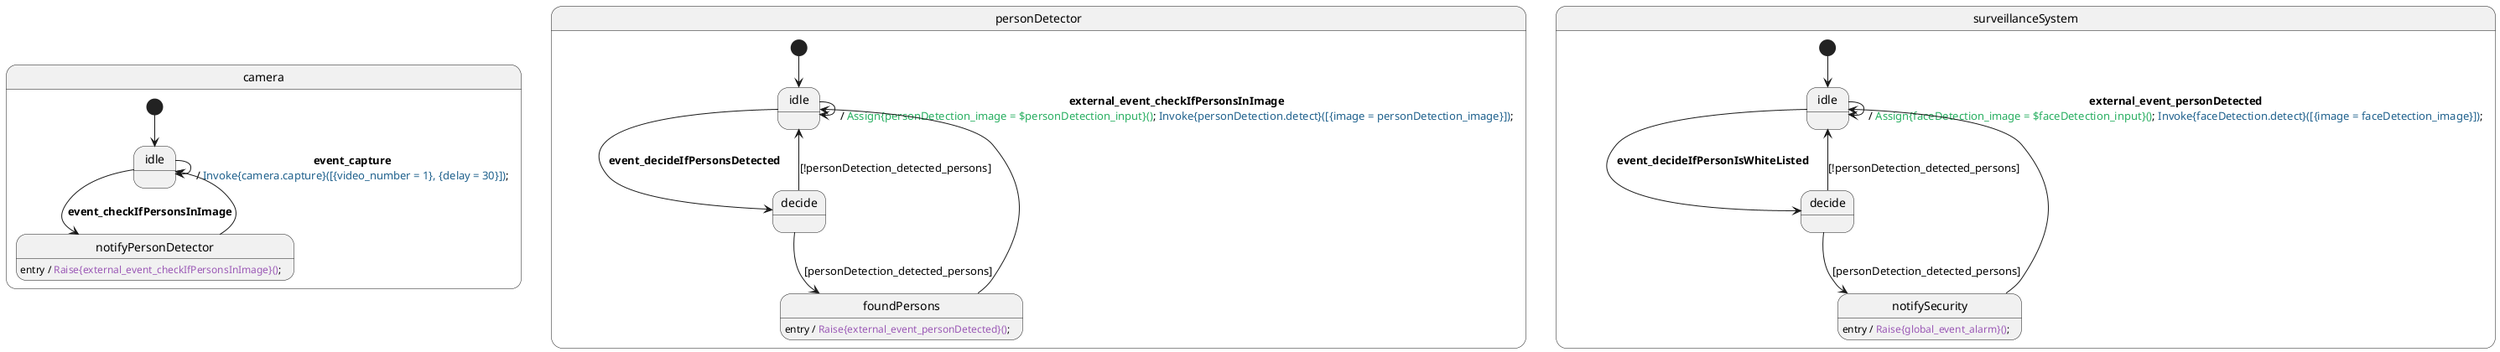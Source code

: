 @startuml
state camera {
    state "idle" as 0e0e734a_1741_408c_a598_f574e1c25a76_idle
    [*] --> 0e0e734a_1741_408c_a598_f574e1c25a76_idle
    
    state "notifyPersonDetector" as 0e0e734a_1741_408c_a598_f574e1c25a76_notifyPersonDetector
    state "notifyPersonDetector" as 0e0e734a_1741_408c_a598_f574e1c25a76_notifyPersonDetector : entry / <color:#9B59B6>Raise{external_event_checkIfPersonsInImage}()</color>; 
    
    0e0e734a_1741_408c_a598_f574e1c25a76_idle --> 0e0e734a_1741_408c_a598_f574e1c25a76_idle : **event_capture**\n/ <color:#1F618D>Invoke{camera.capture}([{video_number = 1}, {delay = 30}])</color>; 
    0e0e734a_1741_408c_a598_f574e1c25a76_idle --> 0e0e734a_1741_408c_a598_f574e1c25a76_notifyPersonDetector : **event_checkIfPersonsInImage**
    0e0e734a_1741_408c_a598_f574e1c25a76_notifyPersonDetector --> 0e0e734a_1741_408c_a598_f574e1c25a76_idle
}
state personDetector {
    state "idle" as 88493cd6_cf20_4acf_baad_b117ac20500f_idle
    [*] --> 88493cd6_cf20_4acf_baad_b117ac20500f_idle
    
    state "decide" as 88493cd6_cf20_4acf_baad_b117ac20500f_decide
    
    state "foundPersons" as 88493cd6_cf20_4acf_baad_b117ac20500f_foundPersons
    state "foundPersons" as 88493cd6_cf20_4acf_baad_b117ac20500f_foundPersons : entry / <color:#9B59B6>Raise{external_event_personDetected}()</color>; 
    
    88493cd6_cf20_4acf_baad_b117ac20500f_idle --> 88493cd6_cf20_4acf_baad_b117ac20500f_idle : **external_event_checkIfPersonsInImage**\n/ <color:#27AE60>Assign{personDetection_image = $personDetection_input}()</color>; <color:#1F618D>Invoke{personDetection.detect}([{image = personDetection_image}])</color>; 
    88493cd6_cf20_4acf_baad_b117ac20500f_idle --> 88493cd6_cf20_4acf_baad_b117ac20500f_decide : **event_decideIfPersonsDetected**
    88493cd6_cf20_4acf_baad_b117ac20500f_decide --> 88493cd6_cf20_4acf_baad_b117ac20500f_foundPersons : \n[personDetection_detected_persons]
    88493cd6_cf20_4acf_baad_b117ac20500f_decide --> 88493cd6_cf20_4acf_baad_b117ac20500f_idle : \n[!personDetection_detected_persons]
    88493cd6_cf20_4acf_baad_b117ac20500f_foundPersons --> 88493cd6_cf20_4acf_baad_b117ac20500f_idle
}
state surveillanceSystem {
    state "idle" as 38d7feae_3311_4403_8fe0_869a4a999c84_idle
    [*] --> 38d7feae_3311_4403_8fe0_869a4a999c84_idle
    
    state "decide" as 38d7feae_3311_4403_8fe0_869a4a999c84_decide
    
    state "notifySecurity" as 38d7feae_3311_4403_8fe0_869a4a999c84_notifySecurity
    state "notifySecurity" as 38d7feae_3311_4403_8fe0_869a4a999c84_notifySecurity : entry / <color:#9B59B6>Raise{global_event_alarm}()</color>; 
    
    38d7feae_3311_4403_8fe0_869a4a999c84_idle --> 38d7feae_3311_4403_8fe0_869a4a999c84_idle : **external_event_personDetected**\n/ <color:#27AE60>Assign{faceDetection_image = $faceDetection_input}()</color>; <color:#1F618D>Invoke{faceDetection.detect}([{image = faceDetection_image}])</color>; 
    38d7feae_3311_4403_8fe0_869a4a999c84_idle --> 38d7feae_3311_4403_8fe0_869a4a999c84_decide : **event_decideIfPersonIsWhiteListed**
    38d7feae_3311_4403_8fe0_869a4a999c84_decide --> 38d7feae_3311_4403_8fe0_869a4a999c84_notifySecurity : \n[personDetection_detected_persons]
    38d7feae_3311_4403_8fe0_869a4a999c84_decide --> 38d7feae_3311_4403_8fe0_869a4a999c84_idle : \n[!personDetection_detected_persons]
    38d7feae_3311_4403_8fe0_869a4a999c84_notifySecurity --> 38d7feae_3311_4403_8fe0_869a4a999c84_idle
}
@enduml